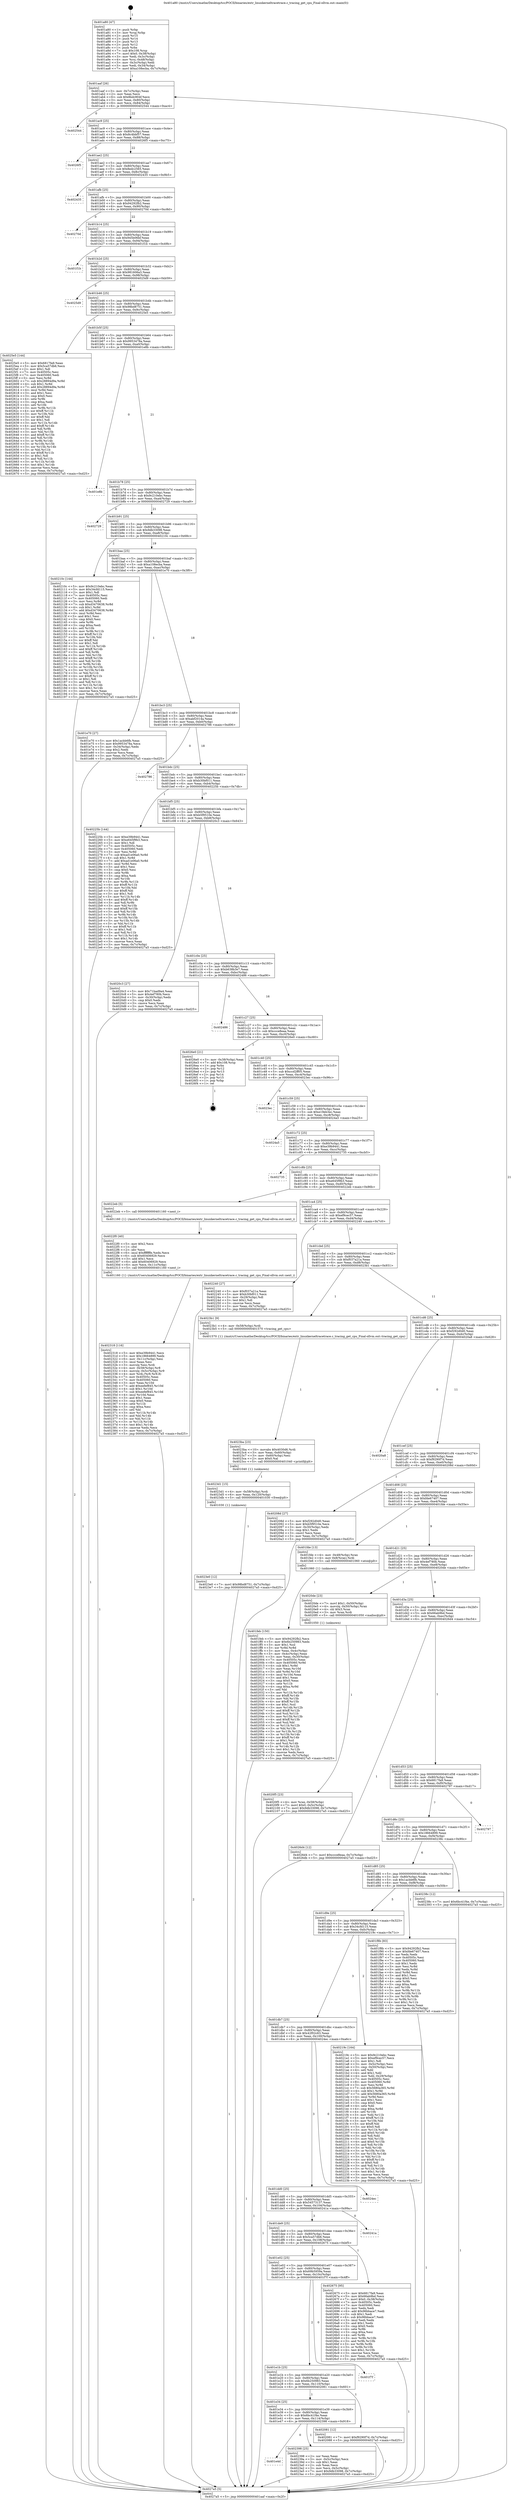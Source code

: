 digraph "0x401a80" {
  label = "0x401a80 (/mnt/c/Users/mathe/Desktop/tcc/POCII/binaries/extr_linuxkerneltracetrace.c_tracing_get_cpu_Final-ollvm.out::main(0))"
  labelloc = "t"
  node[shape=record]

  Entry [label="",width=0.3,height=0.3,shape=circle,fillcolor=black,style=filled]
  "0x401aaf" [label="{
     0x401aaf [26]\l
     | [instrs]\l
     &nbsp;&nbsp;0x401aaf \<+3\>: mov -0x7c(%rbp),%eax\l
     &nbsp;&nbsp;0x401ab2 \<+2\>: mov %eax,%ecx\l
     &nbsp;&nbsp;0x401ab4 \<+6\>: sub $0x8bdc904f,%ecx\l
     &nbsp;&nbsp;0x401aba \<+3\>: mov %eax,-0x80(%rbp)\l
     &nbsp;&nbsp;0x401abd \<+6\>: mov %ecx,-0x84(%rbp)\l
     &nbsp;&nbsp;0x401ac3 \<+6\>: je 0000000000402544 \<main+0xac4\>\l
  }"]
  "0x402544" [label="{
     0x402544\l
  }", style=dashed]
  "0x401ac9" [label="{
     0x401ac9 [25]\l
     | [instrs]\l
     &nbsp;&nbsp;0x401ac9 \<+5\>: jmp 0000000000401ace \<main+0x4e\>\l
     &nbsp;&nbsp;0x401ace \<+3\>: mov -0x80(%rbp),%eax\l
     &nbsp;&nbsp;0x401ad1 \<+5\>: sub $0x8c4bbf57,%eax\l
     &nbsp;&nbsp;0x401ad6 \<+6\>: mov %eax,-0x88(%rbp)\l
     &nbsp;&nbsp;0x401adc \<+6\>: je 00000000004026f5 \<main+0xc75\>\l
  }"]
  Exit [label="",width=0.3,height=0.3,shape=circle,fillcolor=black,style=filled,peripheries=2]
  "0x4026f5" [label="{
     0x4026f5\l
  }", style=dashed]
  "0x401ae2" [label="{
     0x401ae2 [25]\l
     | [instrs]\l
     &nbsp;&nbsp;0x401ae2 \<+5\>: jmp 0000000000401ae7 \<main+0x67\>\l
     &nbsp;&nbsp;0x401ae7 \<+3\>: mov -0x80(%rbp),%eax\l
     &nbsp;&nbsp;0x401aea \<+5\>: sub $0x8edc2565,%eax\l
     &nbsp;&nbsp;0x401aef \<+6\>: mov %eax,-0x8c(%rbp)\l
     &nbsp;&nbsp;0x401af5 \<+6\>: je 0000000000402435 \<main+0x9b5\>\l
  }"]
  "0x4023e0" [label="{
     0x4023e0 [12]\l
     | [instrs]\l
     &nbsp;&nbsp;0x4023e0 \<+7\>: movl $0x98bd8751,-0x7c(%rbp)\l
     &nbsp;&nbsp;0x4023e7 \<+5\>: jmp 00000000004027a5 \<main+0xd25\>\l
  }"]
  "0x402435" [label="{
     0x402435\l
  }", style=dashed]
  "0x401afb" [label="{
     0x401afb [25]\l
     | [instrs]\l
     &nbsp;&nbsp;0x401afb \<+5\>: jmp 0000000000401b00 \<main+0x80\>\l
     &nbsp;&nbsp;0x401b00 \<+3\>: mov -0x80(%rbp),%eax\l
     &nbsp;&nbsp;0x401b03 \<+5\>: sub $0x94292fb2,%eax\l
     &nbsp;&nbsp;0x401b08 \<+6\>: mov %eax,-0x90(%rbp)\l
     &nbsp;&nbsp;0x401b0e \<+6\>: je 000000000040270d \<main+0xc8d\>\l
  }"]
  "0x4023d1" [label="{
     0x4023d1 [15]\l
     | [instrs]\l
     &nbsp;&nbsp;0x4023d1 \<+4\>: mov -0x58(%rbp),%rdi\l
     &nbsp;&nbsp;0x4023d5 \<+6\>: mov %eax,-0x120(%rbp)\l
     &nbsp;&nbsp;0x4023db \<+5\>: call 0000000000401030 \<free@plt\>\l
     | [calls]\l
     &nbsp;&nbsp;0x401030 \{1\} (unknown)\l
  }"]
  "0x40270d" [label="{
     0x40270d\l
  }", style=dashed]
  "0x401b14" [label="{
     0x401b14 [25]\l
     | [instrs]\l
     &nbsp;&nbsp;0x401b14 \<+5\>: jmp 0000000000401b19 \<main+0x99\>\l
     &nbsp;&nbsp;0x401b19 \<+3\>: mov -0x80(%rbp),%eax\l
     &nbsp;&nbsp;0x401b1c \<+5\>: sub $0x945b06bf,%eax\l
     &nbsp;&nbsp;0x401b21 \<+6\>: mov %eax,-0x94(%rbp)\l
     &nbsp;&nbsp;0x401b27 \<+6\>: je 0000000000401f1b \<main+0x49b\>\l
  }"]
  "0x4023ba" [label="{
     0x4023ba [23]\l
     | [instrs]\l
     &nbsp;&nbsp;0x4023ba \<+10\>: movabs $0x4030d6,%rdi\l
     &nbsp;&nbsp;0x4023c4 \<+3\>: mov %eax,-0x60(%rbp)\l
     &nbsp;&nbsp;0x4023c7 \<+3\>: mov -0x60(%rbp),%esi\l
     &nbsp;&nbsp;0x4023ca \<+2\>: mov $0x0,%al\l
     &nbsp;&nbsp;0x4023cc \<+5\>: call 0000000000401040 \<printf@plt\>\l
     | [calls]\l
     &nbsp;&nbsp;0x401040 \{1\} (unknown)\l
  }"]
  "0x401f1b" [label="{
     0x401f1b\l
  }", style=dashed]
  "0x401b2d" [label="{
     0x401b2d [25]\l
     | [instrs]\l
     &nbsp;&nbsp;0x401b2d \<+5\>: jmp 0000000000401b32 \<main+0xb2\>\l
     &nbsp;&nbsp;0x401b32 \<+3\>: mov -0x80(%rbp),%eax\l
     &nbsp;&nbsp;0x401b35 \<+5\>: sub $0x981606a3,%eax\l
     &nbsp;&nbsp;0x401b3a \<+6\>: mov %eax,-0x98(%rbp)\l
     &nbsp;&nbsp;0x401b40 \<+6\>: je 00000000004025d9 \<main+0xb59\>\l
  }"]
  "0x401e4d" [label="{
     0x401e4d\l
  }", style=dashed]
  "0x4025d9" [label="{
     0x4025d9\l
  }", style=dashed]
  "0x401b46" [label="{
     0x401b46 [25]\l
     | [instrs]\l
     &nbsp;&nbsp;0x401b46 \<+5\>: jmp 0000000000401b4b \<main+0xcb\>\l
     &nbsp;&nbsp;0x401b4b \<+3\>: mov -0x80(%rbp),%eax\l
     &nbsp;&nbsp;0x401b4e \<+5\>: sub $0x98bd8751,%eax\l
     &nbsp;&nbsp;0x401b53 \<+6\>: mov %eax,-0x9c(%rbp)\l
     &nbsp;&nbsp;0x401b59 \<+6\>: je 00000000004025e5 \<main+0xb65\>\l
  }"]
  "0x402398" [label="{
     0x402398 [25]\l
     | [instrs]\l
     &nbsp;&nbsp;0x402398 \<+2\>: xor %eax,%eax\l
     &nbsp;&nbsp;0x40239a \<+3\>: mov -0x5c(%rbp),%ecx\l
     &nbsp;&nbsp;0x40239d \<+3\>: sub $0x1,%eax\l
     &nbsp;&nbsp;0x4023a0 \<+2\>: sub %eax,%ecx\l
     &nbsp;&nbsp;0x4023a2 \<+3\>: mov %ecx,-0x5c(%rbp)\l
     &nbsp;&nbsp;0x4023a5 \<+7\>: movl $0x9db33098,-0x7c(%rbp)\l
     &nbsp;&nbsp;0x4023ac \<+5\>: jmp 00000000004027a5 \<main+0xd25\>\l
  }"]
  "0x4025e5" [label="{
     0x4025e5 [144]\l
     | [instrs]\l
     &nbsp;&nbsp;0x4025e5 \<+5\>: mov $0x6817fa9,%eax\l
     &nbsp;&nbsp;0x4025ea \<+5\>: mov $0x5ca57db6,%ecx\l
     &nbsp;&nbsp;0x4025ef \<+2\>: mov $0x1,%dl\l
     &nbsp;&nbsp;0x4025f1 \<+7\>: mov 0x40505c,%esi\l
     &nbsp;&nbsp;0x4025f8 \<+7\>: mov 0x405060,%edi\l
     &nbsp;&nbsp;0x4025ff \<+3\>: mov %esi,%r8d\l
     &nbsp;&nbsp;0x402602 \<+7\>: sub $0x28894d9a,%r8d\l
     &nbsp;&nbsp;0x402609 \<+4\>: sub $0x1,%r8d\l
     &nbsp;&nbsp;0x40260d \<+7\>: add $0x28894d9a,%r8d\l
     &nbsp;&nbsp;0x402614 \<+4\>: imul %r8d,%esi\l
     &nbsp;&nbsp;0x402618 \<+3\>: and $0x1,%esi\l
     &nbsp;&nbsp;0x40261b \<+3\>: cmp $0x0,%esi\l
     &nbsp;&nbsp;0x40261e \<+4\>: sete %r9b\l
     &nbsp;&nbsp;0x402622 \<+3\>: cmp $0xa,%edi\l
     &nbsp;&nbsp;0x402625 \<+4\>: setl %r10b\l
     &nbsp;&nbsp;0x402629 \<+3\>: mov %r9b,%r11b\l
     &nbsp;&nbsp;0x40262c \<+4\>: xor $0xff,%r11b\l
     &nbsp;&nbsp;0x402630 \<+3\>: mov %r10b,%bl\l
     &nbsp;&nbsp;0x402633 \<+3\>: xor $0xff,%bl\l
     &nbsp;&nbsp;0x402636 \<+3\>: xor $0x1,%dl\l
     &nbsp;&nbsp;0x402639 \<+3\>: mov %r11b,%r14b\l
     &nbsp;&nbsp;0x40263c \<+4\>: and $0xff,%r14b\l
     &nbsp;&nbsp;0x402640 \<+3\>: and %dl,%r9b\l
     &nbsp;&nbsp;0x402643 \<+3\>: mov %bl,%r15b\l
     &nbsp;&nbsp;0x402646 \<+4\>: and $0xff,%r15b\l
     &nbsp;&nbsp;0x40264a \<+3\>: and %dl,%r10b\l
     &nbsp;&nbsp;0x40264d \<+3\>: or %r9b,%r14b\l
     &nbsp;&nbsp;0x402650 \<+3\>: or %r10b,%r15b\l
     &nbsp;&nbsp;0x402653 \<+3\>: xor %r15b,%r14b\l
     &nbsp;&nbsp;0x402656 \<+3\>: or %bl,%r11b\l
     &nbsp;&nbsp;0x402659 \<+4\>: xor $0xff,%r11b\l
     &nbsp;&nbsp;0x40265d \<+3\>: or $0x1,%dl\l
     &nbsp;&nbsp;0x402660 \<+3\>: and %dl,%r11b\l
     &nbsp;&nbsp;0x402663 \<+3\>: or %r11b,%r14b\l
     &nbsp;&nbsp;0x402666 \<+4\>: test $0x1,%r14b\l
     &nbsp;&nbsp;0x40266a \<+3\>: cmovne %ecx,%eax\l
     &nbsp;&nbsp;0x40266d \<+3\>: mov %eax,-0x7c(%rbp)\l
     &nbsp;&nbsp;0x402670 \<+5\>: jmp 00000000004027a5 \<main+0xd25\>\l
  }"]
  "0x401b5f" [label="{
     0x401b5f [25]\l
     | [instrs]\l
     &nbsp;&nbsp;0x401b5f \<+5\>: jmp 0000000000401b64 \<main+0xe4\>\l
     &nbsp;&nbsp;0x401b64 \<+3\>: mov -0x80(%rbp),%eax\l
     &nbsp;&nbsp;0x401b67 \<+5\>: sub $0x9953478a,%eax\l
     &nbsp;&nbsp;0x401b6c \<+6\>: mov %eax,-0xa0(%rbp)\l
     &nbsp;&nbsp;0x401b72 \<+6\>: je 0000000000401e8b \<main+0x40b\>\l
  }"]
  "0x402318" [label="{
     0x402318 [116]\l
     | [instrs]\l
     &nbsp;&nbsp;0x402318 \<+5\>: mov $0xe39b9441,%ecx\l
     &nbsp;&nbsp;0x40231d \<+5\>: mov $0x18664899,%edx\l
     &nbsp;&nbsp;0x402322 \<+6\>: mov -0x11c(%rbp),%esi\l
     &nbsp;&nbsp;0x402328 \<+3\>: imul %eax,%esi\l
     &nbsp;&nbsp;0x40232b \<+3\>: movslq %esi,%rdi\l
     &nbsp;&nbsp;0x40232e \<+4\>: mov -0x58(%rbp),%r8\l
     &nbsp;&nbsp;0x402332 \<+4\>: movslq -0x5c(%rbp),%r9\l
     &nbsp;&nbsp;0x402336 \<+4\>: mov %rdi,(%r8,%r9,8)\l
     &nbsp;&nbsp;0x40233a \<+7\>: mov 0x40505c,%eax\l
     &nbsp;&nbsp;0x402341 \<+7\>: mov 0x405060,%esi\l
     &nbsp;&nbsp;0x402348 \<+3\>: mov %eax,%r10d\l
     &nbsp;&nbsp;0x40234b \<+7\>: add $0xeefef845,%r10d\l
     &nbsp;&nbsp;0x402352 \<+4\>: sub $0x1,%r10d\l
     &nbsp;&nbsp;0x402356 \<+7\>: sub $0xeefef845,%r10d\l
     &nbsp;&nbsp;0x40235d \<+4\>: imul %r10d,%eax\l
     &nbsp;&nbsp;0x402361 \<+3\>: and $0x1,%eax\l
     &nbsp;&nbsp;0x402364 \<+3\>: cmp $0x0,%eax\l
     &nbsp;&nbsp;0x402367 \<+4\>: sete %r11b\l
     &nbsp;&nbsp;0x40236b \<+3\>: cmp $0xa,%esi\l
     &nbsp;&nbsp;0x40236e \<+3\>: setl %bl\l
     &nbsp;&nbsp;0x402371 \<+3\>: mov %r11b,%r14b\l
     &nbsp;&nbsp;0x402374 \<+3\>: and %bl,%r14b\l
     &nbsp;&nbsp;0x402377 \<+3\>: xor %bl,%r11b\l
     &nbsp;&nbsp;0x40237a \<+3\>: or %r11b,%r14b\l
     &nbsp;&nbsp;0x40237d \<+4\>: test $0x1,%r14b\l
     &nbsp;&nbsp;0x402381 \<+3\>: cmovne %edx,%ecx\l
     &nbsp;&nbsp;0x402384 \<+3\>: mov %ecx,-0x7c(%rbp)\l
     &nbsp;&nbsp;0x402387 \<+5\>: jmp 00000000004027a5 \<main+0xd25\>\l
  }"]
  "0x401e8b" [label="{
     0x401e8b\l
  }", style=dashed]
  "0x401b78" [label="{
     0x401b78 [25]\l
     | [instrs]\l
     &nbsp;&nbsp;0x401b78 \<+5\>: jmp 0000000000401b7d \<main+0xfd\>\l
     &nbsp;&nbsp;0x401b7d \<+3\>: mov -0x80(%rbp),%eax\l
     &nbsp;&nbsp;0x401b80 \<+5\>: sub $0x9c210ebc,%eax\l
     &nbsp;&nbsp;0x401b85 \<+6\>: mov %eax,-0xa4(%rbp)\l
     &nbsp;&nbsp;0x401b8b \<+6\>: je 0000000000402729 \<main+0xca9\>\l
  }"]
  "0x4022f0" [label="{
     0x4022f0 [40]\l
     | [instrs]\l
     &nbsp;&nbsp;0x4022f0 \<+5\>: mov $0x2,%ecx\l
     &nbsp;&nbsp;0x4022f5 \<+1\>: cltd\l
     &nbsp;&nbsp;0x4022f6 \<+2\>: idiv %ecx\l
     &nbsp;&nbsp;0x4022f8 \<+6\>: imul $0xfffffffe,%edx,%ecx\l
     &nbsp;&nbsp;0x4022fe \<+6\>: sub $0x60406929,%ecx\l
     &nbsp;&nbsp;0x402304 \<+3\>: add $0x1,%ecx\l
     &nbsp;&nbsp;0x402307 \<+6\>: add $0x60406929,%ecx\l
     &nbsp;&nbsp;0x40230d \<+6\>: mov %ecx,-0x11c(%rbp)\l
     &nbsp;&nbsp;0x402313 \<+5\>: call 0000000000401160 \<next_i\>\l
     | [calls]\l
     &nbsp;&nbsp;0x401160 \{1\} (/mnt/c/Users/mathe/Desktop/tcc/POCII/binaries/extr_linuxkerneltracetrace.c_tracing_get_cpu_Final-ollvm.out::next_i)\l
  }"]
  "0x402729" [label="{
     0x402729\l
  }", style=dashed]
  "0x401b91" [label="{
     0x401b91 [25]\l
     | [instrs]\l
     &nbsp;&nbsp;0x401b91 \<+5\>: jmp 0000000000401b96 \<main+0x116\>\l
     &nbsp;&nbsp;0x401b96 \<+3\>: mov -0x80(%rbp),%eax\l
     &nbsp;&nbsp;0x401b99 \<+5\>: sub $0x9db33098,%eax\l
     &nbsp;&nbsp;0x401b9e \<+6\>: mov %eax,-0xa8(%rbp)\l
     &nbsp;&nbsp;0x401ba4 \<+6\>: je 000000000040210c \<main+0x68c\>\l
  }"]
  "0x4020f5" [label="{
     0x4020f5 [23]\l
     | [instrs]\l
     &nbsp;&nbsp;0x4020f5 \<+4\>: mov %rax,-0x58(%rbp)\l
     &nbsp;&nbsp;0x4020f9 \<+7\>: movl $0x0,-0x5c(%rbp)\l
     &nbsp;&nbsp;0x402100 \<+7\>: movl $0x9db33098,-0x7c(%rbp)\l
     &nbsp;&nbsp;0x402107 \<+5\>: jmp 00000000004027a5 \<main+0xd25\>\l
  }"]
  "0x40210c" [label="{
     0x40210c [144]\l
     | [instrs]\l
     &nbsp;&nbsp;0x40210c \<+5\>: mov $0x9c210ebc,%eax\l
     &nbsp;&nbsp;0x402111 \<+5\>: mov $0x34cfd115,%ecx\l
     &nbsp;&nbsp;0x402116 \<+2\>: mov $0x1,%dl\l
     &nbsp;&nbsp;0x402118 \<+7\>: mov 0x40505c,%esi\l
     &nbsp;&nbsp;0x40211f \<+7\>: mov 0x405060,%edi\l
     &nbsp;&nbsp;0x402126 \<+3\>: mov %esi,%r8d\l
     &nbsp;&nbsp;0x402129 \<+7\>: sub $0xd3470638,%r8d\l
     &nbsp;&nbsp;0x402130 \<+4\>: sub $0x1,%r8d\l
     &nbsp;&nbsp;0x402134 \<+7\>: add $0xd3470638,%r8d\l
     &nbsp;&nbsp;0x40213b \<+4\>: imul %r8d,%esi\l
     &nbsp;&nbsp;0x40213f \<+3\>: and $0x1,%esi\l
     &nbsp;&nbsp;0x402142 \<+3\>: cmp $0x0,%esi\l
     &nbsp;&nbsp;0x402145 \<+4\>: sete %r9b\l
     &nbsp;&nbsp;0x402149 \<+3\>: cmp $0xa,%edi\l
     &nbsp;&nbsp;0x40214c \<+4\>: setl %r10b\l
     &nbsp;&nbsp;0x402150 \<+3\>: mov %r9b,%r11b\l
     &nbsp;&nbsp;0x402153 \<+4\>: xor $0xff,%r11b\l
     &nbsp;&nbsp;0x402157 \<+3\>: mov %r10b,%bl\l
     &nbsp;&nbsp;0x40215a \<+3\>: xor $0xff,%bl\l
     &nbsp;&nbsp;0x40215d \<+3\>: xor $0x1,%dl\l
     &nbsp;&nbsp;0x402160 \<+3\>: mov %r11b,%r14b\l
     &nbsp;&nbsp;0x402163 \<+4\>: and $0xff,%r14b\l
     &nbsp;&nbsp;0x402167 \<+3\>: and %dl,%r9b\l
     &nbsp;&nbsp;0x40216a \<+3\>: mov %bl,%r15b\l
     &nbsp;&nbsp;0x40216d \<+4\>: and $0xff,%r15b\l
     &nbsp;&nbsp;0x402171 \<+3\>: and %dl,%r10b\l
     &nbsp;&nbsp;0x402174 \<+3\>: or %r9b,%r14b\l
     &nbsp;&nbsp;0x402177 \<+3\>: or %r10b,%r15b\l
     &nbsp;&nbsp;0x40217a \<+3\>: xor %r15b,%r14b\l
     &nbsp;&nbsp;0x40217d \<+3\>: or %bl,%r11b\l
     &nbsp;&nbsp;0x402180 \<+4\>: xor $0xff,%r11b\l
     &nbsp;&nbsp;0x402184 \<+3\>: or $0x1,%dl\l
     &nbsp;&nbsp;0x402187 \<+3\>: and %dl,%r11b\l
     &nbsp;&nbsp;0x40218a \<+3\>: or %r11b,%r14b\l
     &nbsp;&nbsp;0x40218d \<+4\>: test $0x1,%r14b\l
     &nbsp;&nbsp;0x402191 \<+3\>: cmovne %ecx,%eax\l
     &nbsp;&nbsp;0x402194 \<+3\>: mov %eax,-0x7c(%rbp)\l
     &nbsp;&nbsp;0x402197 \<+5\>: jmp 00000000004027a5 \<main+0xd25\>\l
  }"]
  "0x401baa" [label="{
     0x401baa [25]\l
     | [instrs]\l
     &nbsp;&nbsp;0x401baa \<+5\>: jmp 0000000000401baf \<main+0x12f\>\l
     &nbsp;&nbsp;0x401baf \<+3\>: mov -0x80(%rbp),%eax\l
     &nbsp;&nbsp;0x401bb2 \<+5\>: sub $0xa108ecba,%eax\l
     &nbsp;&nbsp;0x401bb7 \<+6\>: mov %eax,-0xac(%rbp)\l
     &nbsp;&nbsp;0x401bbd \<+6\>: je 0000000000401e70 \<main+0x3f0\>\l
  }"]
  "0x401e34" [label="{
     0x401e34 [25]\l
     | [instrs]\l
     &nbsp;&nbsp;0x401e34 \<+5\>: jmp 0000000000401e39 \<main+0x3b9\>\l
     &nbsp;&nbsp;0x401e39 \<+3\>: mov -0x80(%rbp),%eax\l
     &nbsp;&nbsp;0x401e3c \<+5\>: sub $0x6bc41f4e,%eax\l
     &nbsp;&nbsp;0x401e41 \<+6\>: mov %eax,-0x114(%rbp)\l
     &nbsp;&nbsp;0x401e47 \<+6\>: je 0000000000402398 \<main+0x918\>\l
  }"]
  "0x401e70" [label="{
     0x401e70 [27]\l
     | [instrs]\l
     &nbsp;&nbsp;0x401e70 \<+5\>: mov $0x1acbb6fb,%eax\l
     &nbsp;&nbsp;0x401e75 \<+5\>: mov $0x9953478a,%ecx\l
     &nbsp;&nbsp;0x401e7a \<+3\>: mov -0x34(%rbp),%edx\l
     &nbsp;&nbsp;0x401e7d \<+3\>: cmp $0x2,%edx\l
     &nbsp;&nbsp;0x401e80 \<+3\>: cmovne %ecx,%eax\l
     &nbsp;&nbsp;0x401e83 \<+3\>: mov %eax,-0x7c(%rbp)\l
     &nbsp;&nbsp;0x401e86 \<+5\>: jmp 00000000004027a5 \<main+0xd25\>\l
  }"]
  "0x401bc3" [label="{
     0x401bc3 [25]\l
     | [instrs]\l
     &nbsp;&nbsp;0x401bc3 \<+5\>: jmp 0000000000401bc8 \<main+0x148\>\l
     &nbsp;&nbsp;0x401bc8 \<+3\>: mov -0x80(%rbp),%eax\l
     &nbsp;&nbsp;0x401bcb \<+5\>: sub $0xabf2014a,%eax\l
     &nbsp;&nbsp;0x401bd0 \<+6\>: mov %eax,-0xb0(%rbp)\l
     &nbsp;&nbsp;0x401bd6 \<+6\>: je 0000000000402786 \<main+0xd06\>\l
  }"]
  "0x4027a5" [label="{
     0x4027a5 [5]\l
     | [instrs]\l
     &nbsp;&nbsp;0x4027a5 \<+5\>: jmp 0000000000401aaf \<main+0x2f\>\l
  }"]
  "0x401a80" [label="{
     0x401a80 [47]\l
     | [instrs]\l
     &nbsp;&nbsp;0x401a80 \<+1\>: push %rbp\l
     &nbsp;&nbsp;0x401a81 \<+3\>: mov %rsp,%rbp\l
     &nbsp;&nbsp;0x401a84 \<+2\>: push %r15\l
     &nbsp;&nbsp;0x401a86 \<+2\>: push %r14\l
     &nbsp;&nbsp;0x401a88 \<+2\>: push %r13\l
     &nbsp;&nbsp;0x401a8a \<+2\>: push %r12\l
     &nbsp;&nbsp;0x401a8c \<+1\>: push %rbx\l
     &nbsp;&nbsp;0x401a8d \<+7\>: sub $0x108,%rsp\l
     &nbsp;&nbsp;0x401a94 \<+7\>: movl $0x0,-0x38(%rbp)\l
     &nbsp;&nbsp;0x401a9b \<+3\>: mov %edi,-0x3c(%rbp)\l
     &nbsp;&nbsp;0x401a9e \<+4\>: mov %rsi,-0x48(%rbp)\l
     &nbsp;&nbsp;0x401aa2 \<+3\>: mov -0x3c(%rbp),%edi\l
     &nbsp;&nbsp;0x401aa5 \<+3\>: mov %edi,-0x34(%rbp)\l
     &nbsp;&nbsp;0x401aa8 \<+7\>: movl $0xa108ecba,-0x7c(%rbp)\l
  }"]
  "0x402081" [label="{
     0x402081 [12]\l
     | [instrs]\l
     &nbsp;&nbsp;0x402081 \<+7\>: movl $0xf9290f7d,-0x7c(%rbp)\l
     &nbsp;&nbsp;0x402088 \<+5\>: jmp 00000000004027a5 \<main+0xd25\>\l
  }"]
  "0x402786" [label="{
     0x402786\l
  }", style=dashed]
  "0x401bdc" [label="{
     0x401bdc [25]\l
     | [instrs]\l
     &nbsp;&nbsp;0x401bdc \<+5\>: jmp 0000000000401be1 \<main+0x161\>\l
     &nbsp;&nbsp;0x401be1 \<+3\>: mov -0x80(%rbp),%eax\l
     &nbsp;&nbsp;0x401be4 \<+5\>: sub $0xb30bf011,%eax\l
     &nbsp;&nbsp;0x401be9 \<+6\>: mov %eax,-0xb4(%rbp)\l
     &nbsp;&nbsp;0x401bef \<+6\>: je 000000000040225b \<main+0x7db\>\l
  }"]
  "0x401e1b" [label="{
     0x401e1b [25]\l
     | [instrs]\l
     &nbsp;&nbsp;0x401e1b \<+5\>: jmp 0000000000401e20 \<main+0x3a0\>\l
     &nbsp;&nbsp;0x401e20 \<+3\>: mov -0x80(%rbp),%eax\l
     &nbsp;&nbsp;0x401e23 \<+5\>: sub $0x6b250983,%eax\l
     &nbsp;&nbsp;0x401e28 \<+6\>: mov %eax,-0x110(%rbp)\l
     &nbsp;&nbsp;0x401e2e \<+6\>: je 0000000000402081 \<main+0x601\>\l
  }"]
  "0x40225b" [label="{
     0x40225b [144]\l
     | [instrs]\l
     &nbsp;&nbsp;0x40225b \<+5\>: mov $0xe39b9441,%eax\l
     &nbsp;&nbsp;0x402260 \<+5\>: mov $0xe645f9b3,%ecx\l
     &nbsp;&nbsp;0x402265 \<+2\>: mov $0x1,%dl\l
     &nbsp;&nbsp;0x402267 \<+7\>: mov 0x40505c,%esi\l
     &nbsp;&nbsp;0x40226e \<+7\>: mov 0x405060,%edi\l
     &nbsp;&nbsp;0x402275 \<+3\>: mov %esi,%r8d\l
     &nbsp;&nbsp;0x402278 \<+7\>: sub $0xad1e06a0,%r8d\l
     &nbsp;&nbsp;0x40227f \<+4\>: sub $0x1,%r8d\l
     &nbsp;&nbsp;0x402283 \<+7\>: add $0xad1e06a0,%r8d\l
     &nbsp;&nbsp;0x40228a \<+4\>: imul %r8d,%esi\l
     &nbsp;&nbsp;0x40228e \<+3\>: and $0x1,%esi\l
     &nbsp;&nbsp;0x402291 \<+3\>: cmp $0x0,%esi\l
     &nbsp;&nbsp;0x402294 \<+4\>: sete %r9b\l
     &nbsp;&nbsp;0x402298 \<+3\>: cmp $0xa,%edi\l
     &nbsp;&nbsp;0x40229b \<+4\>: setl %r10b\l
     &nbsp;&nbsp;0x40229f \<+3\>: mov %r9b,%r11b\l
     &nbsp;&nbsp;0x4022a2 \<+4\>: xor $0xff,%r11b\l
     &nbsp;&nbsp;0x4022a6 \<+3\>: mov %r10b,%bl\l
     &nbsp;&nbsp;0x4022a9 \<+3\>: xor $0xff,%bl\l
     &nbsp;&nbsp;0x4022ac \<+3\>: xor $0x1,%dl\l
     &nbsp;&nbsp;0x4022af \<+3\>: mov %r11b,%r14b\l
     &nbsp;&nbsp;0x4022b2 \<+4\>: and $0xff,%r14b\l
     &nbsp;&nbsp;0x4022b6 \<+3\>: and %dl,%r9b\l
     &nbsp;&nbsp;0x4022b9 \<+3\>: mov %bl,%r15b\l
     &nbsp;&nbsp;0x4022bc \<+4\>: and $0xff,%r15b\l
     &nbsp;&nbsp;0x4022c0 \<+3\>: and %dl,%r10b\l
     &nbsp;&nbsp;0x4022c3 \<+3\>: or %r9b,%r14b\l
     &nbsp;&nbsp;0x4022c6 \<+3\>: or %r10b,%r15b\l
     &nbsp;&nbsp;0x4022c9 \<+3\>: xor %r15b,%r14b\l
     &nbsp;&nbsp;0x4022cc \<+3\>: or %bl,%r11b\l
     &nbsp;&nbsp;0x4022cf \<+4\>: xor $0xff,%r11b\l
     &nbsp;&nbsp;0x4022d3 \<+3\>: or $0x1,%dl\l
     &nbsp;&nbsp;0x4022d6 \<+3\>: and %dl,%r11b\l
     &nbsp;&nbsp;0x4022d9 \<+3\>: or %r11b,%r14b\l
     &nbsp;&nbsp;0x4022dc \<+4\>: test $0x1,%r14b\l
     &nbsp;&nbsp;0x4022e0 \<+3\>: cmovne %ecx,%eax\l
     &nbsp;&nbsp;0x4022e3 \<+3\>: mov %eax,-0x7c(%rbp)\l
     &nbsp;&nbsp;0x4022e6 \<+5\>: jmp 00000000004027a5 \<main+0xd25\>\l
  }"]
  "0x401bf5" [label="{
     0x401bf5 [25]\l
     | [instrs]\l
     &nbsp;&nbsp;0x401bf5 \<+5\>: jmp 0000000000401bfa \<main+0x17a\>\l
     &nbsp;&nbsp;0x401bfa \<+3\>: mov -0x80(%rbp),%eax\l
     &nbsp;&nbsp;0x401bfd \<+5\>: sub $0xb5f9510e,%eax\l
     &nbsp;&nbsp;0x401c02 \<+6\>: mov %eax,-0xb8(%rbp)\l
     &nbsp;&nbsp;0x401c08 \<+6\>: je 00000000004020c3 \<main+0x643\>\l
  }"]
  "0x401f7f" [label="{
     0x401f7f\l
  }", style=dashed]
  "0x4020c3" [label="{
     0x4020c3 [27]\l
     | [instrs]\l
     &nbsp;&nbsp;0x4020c3 \<+5\>: mov $0x71bad9a4,%eax\l
     &nbsp;&nbsp;0x4020c8 \<+5\>: mov $0x4ef780b,%ecx\l
     &nbsp;&nbsp;0x4020cd \<+3\>: mov -0x30(%rbp),%edx\l
     &nbsp;&nbsp;0x4020d0 \<+3\>: cmp $0x0,%edx\l
     &nbsp;&nbsp;0x4020d3 \<+3\>: cmove %ecx,%eax\l
     &nbsp;&nbsp;0x4020d6 \<+3\>: mov %eax,-0x7c(%rbp)\l
     &nbsp;&nbsp;0x4020d9 \<+5\>: jmp 00000000004027a5 \<main+0xd25\>\l
  }"]
  "0x401c0e" [label="{
     0x401c0e [25]\l
     | [instrs]\l
     &nbsp;&nbsp;0x401c0e \<+5\>: jmp 0000000000401c13 \<main+0x193\>\l
     &nbsp;&nbsp;0x401c13 \<+3\>: mov -0x80(%rbp),%eax\l
     &nbsp;&nbsp;0x401c16 \<+5\>: sub $0xb638b3e7,%eax\l
     &nbsp;&nbsp;0x401c1b \<+6\>: mov %eax,-0xbc(%rbp)\l
     &nbsp;&nbsp;0x401c21 \<+6\>: je 0000000000402486 \<main+0xa06\>\l
  }"]
  "0x401e02" [label="{
     0x401e02 [25]\l
     | [instrs]\l
     &nbsp;&nbsp;0x401e02 \<+5\>: jmp 0000000000401e07 \<main+0x387\>\l
     &nbsp;&nbsp;0x401e07 \<+3\>: mov -0x80(%rbp),%eax\l
     &nbsp;&nbsp;0x401e0a \<+5\>: sub $0x69b5959a,%eax\l
     &nbsp;&nbsp;0x401e0f \<+6\>: mov %eax,-0x10c(%rbp)\l
     &nbsp;&nbsp;0x401e15 \<+6\>: je 0000000000401f7f \<main+0x4ff\>\l
  }"]
  "0x402486" [label="{
     0x402486\l
  }", style=dashed]
  "0x401c27" [label="{
     0x401c27 [25]\l
     | [instrs]\l
     &nbsp;&nbsp;0x401c27 \<+5\>: jmp 0000000000401c2c \<main+0x1ac\>\l
     &nbsp;&nbsp;0x401c2c \<+3\>: mov -0x80(%rbp),%eax\l
     &nbsp;&nbsp;0x401c2f \<+5\>: sub $0xccce8eaa,%eax\l
     &nbsp;&nbsp;0x401c34 \<+6\>: mov %eax,-0xc0(%rbp)\l
     &nbsp;&nbsp;0x401c3a \<+6\>: je 00000000004026e0 \<main+0xc60\>\l
  }"]
  "0x402675" [label="{
     0x402675 [95]\l
     | [instrs]\l
     &nbsp;&nbsp;0x402675 \<+5\>: mov $0x6817fa9,%eax\l
     &nbsp;&nbsp;0x40267a \<+5\>: mov $0x66ab9bd,%ecx\l
     &nbsp;&nbsp;0x40267f \<+7\>: movl $0x0,-0x38(%rbp)\l
     &nbsp;&nbsp;0x402686 \<+7\>: mov 0x40505c,%edx\l
     &nbsp;&nbsp;0x40268d \<+7\>: mov 0x405060,%esi\l
     &nbsp;&nbsp;0x402694 \<+2\>: mov %edx,%edi\l
     &nbsp;&nbsp;0x402696 \<+6\>: add $0x96bbace7,%edi\l
     &nbsp;&nbsp;0x40269c \<+3\>: sub $0x1,%edi\l
     &nbsp;&nbsp;0x40269f \<+6\>: sub $0x96bbace7,%edi\l
     &nbsp;&nbsp;0x4026a5 \<+3\>: imul %edi,%edx\l
     &nbsp;&nbsp;0x4026a8 \<+3\>: and $0x1,%edx\l
     &nbsp;&nbsp;0x4026ab \<+3\>: cmp $0x0,%edx\l
     &nbsp;&nbsp;0x4026ae \<+4\>: sete %r8b\l
     &nbsp;&nbsp;0x4026b2 \<+3\>: cmp $0xa,%esi\l
     &nbsp;&nbsp;0x4026b5 \<+4\>: setl %r9b\l
     &nbsp;&nbsp;0x4026b9 \<+3\>: mov %r8b,%r10b\l
     &nbsp;&nbsp;0x4026bc \<+3\>: and %r9b,%r10b\l
     &nbsp;&nbsp;0x4026bf \<+3\>: xor %r9b,%r8b\l
     &nbsp;&nbsp;0x4026c2 \<+3\>: or %r8b,%r10b\l
     &nbsp;&nbsp;0x4026c5 \<+4\>: test $0x1,%r10b\l
     &nbsp;&nbsp;0x4026c9 \<+3\>: cmovne %ecx,%eax\l
     &nbsp;&nbsp;0x4026cc \<+3\>: mov %eax,-0x7c(%rbp)\l
     &nbsp;&nbsp;0x4026cf \<+5\>: jmp 00000000004027a5 \<main+0xd25\>\l
  }"]
  "0x4026e0" [label="{
     0x4026e0 [21]\l
     | [instrs]\l
     &nbsp;&nbsp;0x4026e0 \<+3\>: mov -0x38(%rbp),%eax\l
     &nbsp;&nbsp;0x4026e3 \<+7\>: add $0x108,%rsp\l
     &nbsp;&nbsp;0x4026ea \<+1\>: pop %rbx\l
     &nbsp;&nbsp;0x4026eb \<+2\>: pop %r12\l
     &nbsp;&nbsp;0x4026ed \<+2\>: pop %r13\l
     &nbsp;&nbsp;0x4026ef \<+2\>: pop %r14\l
     &nbsp;&nbsp;0x4026f1 \<+2\>: pop %r15\l
     &nbsp;&nbsp;0x4026f3 \<+1\>: pop %rbp\l
     &nbsp;&nbsp;0x4026f4 \<+1\>: ret\l
  }"]
  "0x401c40" [label="{
     0x401c40 [25]\l
     | [instrs]\l
     &nbsp;&nbsp;0x401c40 \<+5\>: jmp 0000000000401c45 \<main+0x1c5\>\l
     &nbsp;&nbsp;0x401c45 \<+3\>: mov -0x80(%rbp),%eax\l
     &nbsp;&nbsp;0x401c48 \<+5\>: sub $0xccd2ff05,%eax\l
     &nbsp;&nbsp;0x401c4d \<+6\>: mov %eax,-0xc4(%rbp)\l
     &nbsp;&nbsp;0x401c53 \<+6\>: je 00000000004023ec \<main+0x96c\>\l
  }"]
  "0x401de9" [label="{
     0x401de9 [25]\l
     | [instrs]\l
     &nbsp;&nbsp;0x401de9 \<+5\>: jmp 0000000000401dee \<main+0x36e\>\l
     &nbsp;&nbsp;0x401dee \<+3\>: mov -0x80(%rbp),%eax\l
     &nbsp;&nbsp;0x401df1 \<+5\>: sub $0x5ca57db6,%eax\l
     &nbsp;&nbsp;0x401df6 \<+6\>: mov %eax,-0x108(%rbp)\l
     &nbsp;&nbsp;0x401dfc \<+6\>: je 0000000000402675 \<main+0xbf5\>\l
  }"]
  "0x4023ec" [label="{
     0x4023ec\l
  }", style=dashed]
  "0x401c59" [label="{
     0x401c59 [25]\l
     | [instrs]\l
     &nbsp;&nbsp;0x401c59 \<+5\>: jmp 0000000000401c5e \<main+0x1de\>\l
     &nbsp;&nbsp;0x401c5e \<+3\>: mov -0x80(%rbp),%eax\l
     &nbsp;&nbsp;0x401c61 \<+5\>: sub $0xe19eb3ec,%eax\l
     &nbsp;&nbsp;0x401c66 \<+6\>: mov %eax,-0xc8(%rbp)\l
     &nbsp;&nbsp;0x401c6c \<+6\>: je 00000000004024a5 \<main+0xa25\>\l
  }"]
  "0x40241a" [label="{
     0x40241a\l
  }", style=dashed]
  "0x4024a5" [label="{
     0x4024a5\l
  }", style=dashed]
  "0x401c72" [label="{
     0x401c72 [25]\l
     | [instrs]\l
     &nbsp;&nbsp;0x401c72 \<+5\>: jmp 0000000000401c77 \<main+0x1f7\>\l
     &nbsp;&nbsp;0x401c77 \<+3\>: mov -0x80(%rbp),%eax\l
     &nbsp;&nbsp;0x401c7a \<+5\>: sub $0xe39b9441,%eax\l
     &nbsp;&nbsp;0x401c7f \<+6\>: mov %eax,-0xcc(%rbp)\l
     &nbsp;&nbsp;0x401c85 \<+6\>: je 0000000000402735 \<main+0xcb5\>\l
  }"]
  "0x401dd0" [label="{
     0x401dd0 [25]\l
     | [instrs]\l
     &nbsp;&nbsp;0x401dd0 \<+5\>: jmp 0000000000401dd5 \<main+0x355\>\l
     &nbsp;&nbsp;0x401dd5 \<+3\>: mov -0x80(%rbp),%eax\l
     &nbsp;&nbsp;0x401dd8 \<+5\>: sub $0x54573137,%eax\l
     &nbsp;&nbsp;0x401ddd \<+6\>: mov %eax,-0x104(%rbp)\l
     &nbsp;&nbsp;0x401de3 \<+6\>: je 000000000040241a \<main+0x99a\>\l
  }"]
  "0x402735" [label="{
     0x402735\l
  }", style=dashed]
  "0x401c8b" [label="{
     0x401c8b [25]\l
     | [instrs]\l
     &nbsp;&nbsp;0x401c8b \<+5\>: jmp 0000000000401c90 \<main+0x210\>\l
     &nbsp;&nbsp;0x401c90 \<+3\>: mov -0x80(%rbp),%eax\l
     &nbsp;&nbsp;0x401c93 \<+5\>: sub $0xe645f9b3,%eax\l
     &nbsp;&nbsp;0x401c98 \<+6\>: mov %eax,-0xd0(%rbp)\l
     &nbsp;&nbsp;0x401c9e \<+6\>: je 00000000004022eb \<main+0x86b\>\l
  }"]
  "0x4024ec" [label="{
     0x4024ec\l
  }", style=dashed]
  "0x4022eb" [label="{
     0x4022eb [5]\l
     | [instrs]\l
     &nbsp;&nbsp;0x4022eb \<+5\>: call 0000000000401160 \<next_i\>\l
     | [calls]\l
     &nbsp;&nbsp;0x401160 \{1\} (/mnt/c/Users/mathe/Desktop/tcc/POCII/binaries/extr_linuxkerneltracetrace.c_tracing_get_cpu_Final-ollvm.out::next_i)\l
  }"]
  "0x401ca4" [label="{
     0x401ca4 [25]\l
     | [instrs]\l
     &nbsp;&nbsp;0x401ca4 \<+5\>: jmp 0000000000401ca9 \<main+0x229\>\l
     &nbsp;&nbsp;0x401ca9 \<+3\>: mov -0x80(%rbp),%eax\l
     &nbsp;&nbsp;0x401cac \<+5\>: sub $0xef9cec57,%eax\l
     &nbsp;&nbsp;0x401cb1 \<+6\>: mov %eax,-0xd4(%rbp)\l
     &nbsp;&nbsp;0x401cb7 \<+6\>: je 0000000000402240 \<main+0x7c0\>\l
  }"]
  "0x401db7" [label="{
     0x401db7 [25]\l
     | [instrs]\l
     &nbsp;&nbsp;0x401db7 \<+5\>: jmp 0000000000401dbc \<main+0x33c\>\l
     &nbsp;&nbsp;0x401dbc \<+3\>: mov -0x80(%rbp),%eax\l
     &nbsp;&nbsp;0x401dbf \<+5\>: sub $0x42f02c63,%eax\l
     &nbsp;&nbsp;0x401dc4 \<+6\>: mov %eax,-0x100(%rbp)\l
     &nbsp;&nbsp;0x401dca \<+6\>: je 00000000004024ec \<main+0xa6c\>\l
  }"]
  "0x402240" [label="{
     0x402240 [27]\l
     | [instrs]\l
     &nbsp;&nbsp;0x402240 \<+5\>: mov $0xf037a21a,%eax\l
     &nbsp;&nbsp;0x402245 \<+5\>: mov $0xb30bf011,%ecx\l
     &nbsp;&nbsp;0x40224a \<+3\>: mov -0x29(%rbp),%dl\l
     &nbsp;&nbsp;0x40224d \<+3\>: test $0x1,%dl\l
     &nbsp;&nbsp;0x402250 \<+3\>: cmovne %ecx,%eax\l
     &nbsp;&nbsp;0x402253 \<+3\>: mov %eax,-0x7c(%rbp)\l
     &nbsp;&nbsp;0x402256 \<+5\>: jmp 00000000004027a5 \<main+0xd25\>\l
  }"]
  "0x401cbd" [label="{
     0x401cbd [25]\l
     | [instrs]\l
     &nbsp;&nbsp;0x401cbd \<+5\>: jmp 0000000000401cc2 \<main+0x242\>\l
     &nbsp;&nbsp;0x401cc2 \<+3\>: mov -0x80(%rbp),%eax\l
     &nbsp;&nbsp;0x401cc5 \<+5\>: sub $0xf037a21a,%eax\l
     &nbsp;&nbsp;0x401cca \<+6\>: mov %eax,-0xd8(%rbp)\l
     &nbsp;&nbsp;0x401cd0 \<+6\>: je 00000000004023b1 \<main+0x931\>\l
  }"]
  "0x40219c" [label="{
     0x40219c [164]\l
     | [instrs]\l
     &nbsp;&nbsp;0x40219c \<+5\>: mov $0x9c210ebc,%eax\l
     &nbsp;&nbsp;0x4021a1 \<+5\>: mov $0xef9cec57,%ecx\l
     &nbsp;&nbsp;0x4021a6 \<+2\>: mov $0x1,%dl\l
     &nbsp;&nbsp;0x4021a8 \<+3\>: mov -0x5c(%rbp),%esi\l
     &nbsp;&nbsp;0x4021ab \<+3\>: cmp -0x50(%rbp),%esi\l
     &nbsp;&nbsp;0x4021ae \<+4\>: setl %dil\l
     &nbsp;&nbsp;0x4021b2 \<+4\>: and $0x1,%dil\l
     &nbsp;&nbsp;0x4021b6 \<+4\>: mov %dil,-0x29(%rbp)\l
     &nbsp;&nbsp;0x4021ba \<+7\>: mov 0x40505c,%esi\l
     &nbsp;&nbsp;0x4021c1 \<+8\>: mov 0x405060,%r8d\l
     &nbsp;&nbsp;0x4021c9 \<+3\>: mov %esi,%r9d\l
     &nbsp;&nbsp;0x4021cc \<+7\>: sub $0x5680a365,%r9d\l
     &nbsp;&nbsp;0x4021d3 \<+4\>: sub $0x1,%r9d\l
     &nbsp;&nbsp;0x4021d7 \<+7\>: add $0x5680a365,%r9d\l
     &nbsp;&nbsp;0x4021de \<+4\>: imul %r9d,%esi\l
     &nbsp;&nbsp;0x4021e2 \<+3\>: and $0x1,%esi\l
     &nbsp;&nbsp;0x4021e5 \<+3\>: cmp $0x0,%esi\l
     &nbsp;&nbsp;0x4021e8 \<+4\>: sete %dil\l
     &nbsp;&nbsp;0x4021ec \<+4\>: cmp $0xa,%r8d\l
     &nbsp;&nbsp;0x4021f0 \<+4\>: setl %r10b\l
     &nbsp;&nbsp;0x4021f4 \<+3\>: mov %dil,%r11b\l
     &nbsp;&nbsp;0x4021f7 \<+4\>: xor $0xff,%r11b\l
     &nbsp;&nbsp;0x4021fb \<+3\>: mov %r10b,%bl\l
     &nbsp;&nbsp;0x4021fe \<+3\>: xor $0xff,%bl\l
     &nbsp;&nbsp;0x402201 \<+3\>: xor $0x0,%dl\l
     &nbsp;&nbsp;0x402204 \<+3\>: mov %r11b,%r14b\l
     &nbsp;&nbsp;0x402207 \<+4\>: and $0x0,%r14b\l
     &nbsp;&nbsp;0x40220b \<+3\>: and %dl,%dil\l
     &nbsp;&nbsp;0x40220e \<+3\>: mov %bl,%r15b\l
     &nbsp;&nbsp;0x402211 \<+4\>: and $0x0,%r15b\l
     &nbsp;&nbsp;0x402215 \<+3\>: and %dl,%r10b\l
     &nbsp;&nbsp;0x402218 \<+3\>: or %dil,%r14b\l
     &nbsp;&nbsp;0x40221b \<+3\>: or %r10b,%r15b\l
     &nbsp;&nbsp;0x40221e \<+3\>: xor %r15b,%r14b\l
     &nbsp;&nbsp;0x402221 \<+3\>: or %bl,%r11b\l
     &nbsp;&nbsp;0x402224 \<+4\>: xor $0xff,%r11b\l
     &nbsp;&nbsp;0x402228 \<+3\>: or $0x0,%dl\l
     &nbsp;&nbsp;0x40222b \<+3\>: and %dl,%r11b\l
     &nbsp;&nbsp;0x40222e \<+3\>: or %r11b,%r14b\l
     &nbsp;&nbsp;0x402231 \<+4\>: test $0x1,%r14b\l
     &nbsp;&nbsp;0x402235 \<+3\>: cmovne %ecx,%eax\l
     &nbsp;&nbsp;0x402238 \<+3\>: mov %eax,-0x7c(%rbp)\l
     &nbsp;&nbsp;0x40223b \<+5\>: jmp 00000000004027a5 \<main+0xd25\>\l
  }"]
  "0x4023b1" [label="{
     0x4023b1 [9]\l
     | [instrs]\l
     &nbsp;&nbsp;0x4023b1 \<+4\>: mov -0x58(%rbp),%rdi\l
     &nbsp;&nbsp;0x4023b5 \<+5\>: call 0000000000401570 \<tracing_get_cpu\>\l
     | [calls]\l
     &nbsp;&nbsp;0x401570 \{1\} (/mnt/c/Users/mathe/Desktop/tcc/POCII/binaries/extr_linuxkerneltracetrace.c_tracing_get_cpu_Final-ollvm.out::tracing_get_cpu)\l
  }"]
  "0x401cd6" [label="{
     0x401cd6 [25]\l
     | [instrs]\l
     &nbsp;&nbsp;0x401cd6 \<+5\>: jmp 0000000000401cdb \<main+0x25b\>\l
     &nbsp;&nbsp;0x401cdb \<+3\>: mov -0x80(%rbp),%eax\l
     &nbsp;&nbsp;0x401cde \<+5\>: sub $0xf292d0d0,%eax\l
     &nbsp;&nbsp;0x401ce3 \<+6\>: mov %eax,-0xdc(%rbp)\l
     &nbsp;&nbsp;0x401ce9 \<+6\>: je 00000000004020a8 \<main+0x628\>\l
  }"]
  "0x401feb" [label="{
     0x401feb [150]\l
     | [instrs]\l
     &nbsp;&nbsp;0x401feb \<+5\>: mov $0x94292fb2,%ecx\l
     &nbsp;&nbsp;0x401ff0 \<+5\>: mov $0x6b250983,%edx\l
     &nbsp;&nbsp;0x401ff5 \<+3\>: mov $0x1,%sil\l
     &nbsp;&nbsp;0x401ff8 \<+3\>: xor %r8d,%r8d\l
     &nbsp;&nbsp;0x401ffb \<+3\>: mov %eax,-0x4c(%rbp)\l
     &nbsp;&nbsp;0x401ffe \<+3\>: mov -0x4c(%rbp),%eax\l
     &nbsp;&nbsp;0x402001 \<+3\>: mov %eax,-0x30(%rbp)\l
     &nbsp;&nbsp;0x402004 \<+7\>: mov 0x40505c,%eax\l
     &nbsp;&nbsp;0x40200b \<+8\>: mov 0x405060,%r9d\l
     &nbsp;&nbsp;0x402013 \<+4\>: sub $0x1,%r8d\l
     &nbsp;&nbsp;0x402017 \<+3\>: mov %eax,%r10d\l
     &nbsp;&nbsp;0x40201a \<+3\>: add %r8d,%r10d\l
     &nbsp;&nbsp;0x40201d \<+4\>: imul %r10d,%eax\l
     &nbsp;&nbsp;0x402021 \<+3\>: and $0x1,%eax\l
     &nbsp;&nbsp;0x402024 \<+3\>: cmp $0x0,%eax\l
     &nbsp;&nbsp;0x402027 \<+4\>: sete %r11b\l
     &nbsp;&nbsp;0x40202b \<+4\>: cmp $0xa,%r9d\l
     &nbsp;&nbsp;0x40202f \<+3\>: setl %bl\l
     &nbsp;&nbsp;0x402032 \<+3\>: mov %r11b,%r14b\l
     &nbsp;&nbsp;0x402035 \<+4\>: xor $0xff,%r14b\l
     &nbsp;&nbsp;0x402039 \<+3\>: mov %bl,%r15b\l
     &nbsp;&nbsp;0x40203c \<+4\>: xor $0xff,%r15b\l
     &nbsp;&nbsp;0x402040 \<+4\>: xor $0x1,%sil\l
     &nbsp;&nbsp;0x402044 \<+3\>: mov %r14b,%r12b\l
     &nbsp;&nbsp;0x402047 \<+4\>: and $0xff,%r12b\l
     &nbsp;&nbsp;0x40204b \<+3\>: and %sil,%r11b\l
     &nbsp;&nbsp;0x40204e \<+3\>: mov %r15b,%r13b\l
     &nbsp;&nbsp;0x402051 \<+4\>: and $0xff,%r13b\l
     &nbsp;&nbsp;0x402055 \<+3\>: and %sil,%bl\l
     &nbsp;&nbsp;0x402058 \<+3\>: or %r11b,%r12b\l
     &nbsp;&nbsp;0x40205b \<+3\>: or %bl,%r13b\l
     &nbsp;&nbsp;0x40205e \<+3\>: xor %r13b,%r12b\l
     &nbsp;&nbsp;0x402061 \<+3\>: or %r15b,%r14b\l
     &nbsp;&nbsp;0x402064 \<+4\>: xor $0xff,%r14b\l
     &nbsp;&nbsp;0x402068 \<+4\>: or $0x1,%sil\l
     &nbsp;&nbsp;0x40206c \<+3\>: and %sil,%r14b\l
     &nbsp;&nbsp;0x40206f \<+3\>: or %r14b,%r12b\l
     &nbsp;&nbsp;0x402072 \<+4\>: test $0x1,%r12b\l
     &nbsp;&nbsp;0x402076 \<+3\>: cmovne %edx,%ecx\l
     &nbsp;&nbsp;0x402079 \<+3\>: mov %ecx,-0x7c(%rbp)\l
     &nbsp;&nbsp;0x40207c \<+5\>: jmp 00000000004027a5 \<main+0xd25\>\l
  }"]
  "0x4020a8" [label="{
     0x4020a8\l
  }", style=dashed]
  "0x401cef" [label="{
     0x401cef [25]\l
     | [instrs]\l
     &nbsp;&nbsp;0x401cef \<+5\>: jmp 0000000000401cf4 \<main+0x274\>\l
     &nbsp;&nbsp;0x401cf4 \<+3\>: mov -0x80(%rbp),%eax\l
     &nbsp;&nbsp;0x401cf7 \<+5\>: sub $0xf9290f7d,%eax\l
     &nbsp;&nbsp;0x401cfc \<+6\>: mov %eax,-0xe0(%rbp)\l
     &nbsp;&nbsp;0x401d02 \<+6\>: je 000000000040208d \<main+0x60d\>\l
  }"]
  "0x401d9e" [label="{
     0x401d9e [25]\l
     | [instrs]\l
     &nbsp;&nbsp;0x401d9e \<+5\>: jmp 0000000000401da3 \<main+0x323\>\l
     &nbsp;&nbsp;0x401da3 \<+3\>: mov -0x80(%rbp),%eax\l
     &nbsp;&nbsp;0x401da6 \<+5\>: sub $0x34cfd115,%eax\l
     &nbsp;&nbsp;0x401dab \<+6\>: mov %eax,-0xfc(%rbp)\l
     &nbsp;&nbsp;0x401db1 \<+6\>: je 000000000040219c \<main+0x71c\>\l
  }"]
  "0x40208d" [label="{
     0x40208d [27]\l
     | [instrs]\l
     &nbsp;&nbsp;0x40208d \<+5\>: mov $0xf292d0d0,%eax\l
     &nbsp;&nbsp;0x402092 \<+5\>: mov $0xb5f9510e,%ecx\l
     &nbsp;&nbsp;0x402097 \<+3\>: mov -0x30(%rbp),%edx\l
     &nbsp;&nbsp;0x40209a \<+3\>: cmp $0x1,%edx\l
     &nbsp;&nbsp;0x40209d \<+3\>: cmovl %ecx,%eax\l
     &nbsp;&nbsp;0x4020a0 \<+3\>: mov %eax,-0x7c(%rbp)\l
     &nbsp;&nbsp;0x4020a3 \<+5\>: jmp 00000000004027a5 \<main+0xd25\>\l
  }"]
  "0x401d08" [label="{
     0x401d08 [25]\l
     | [instrs]\l
     &nbsp;&nbsp;0x401d08 \<+5\>: jmp 0000000000401d0d \<main+0x28d\>\l
     &nbsp;&nbsp;0x401d0d \<+3\>: mov -0x80(%rbp),%eax\l
     &nbsp;&nbsp;0x401d10 \<+5\>: sub $0xfde67407,%eax\l
     &nbsp;&nbsp;0x401d15 \<+6\>: mov %eax,-0xe4(%rbp)\l
     &nbsp;&nbsp;0x401d1b \<+6\>: je 0000000000401fde \<main+0x55e\>\l
  }"]
  "0x401f8b" [label="{
     0x401f8b [83]\l
     | [instrs]\l
     &nbsp;&nbsp;0x401f8b \<+5\>: mov $0x94292fb2,%eax\l
     &nbsp;&nbsp;0x401f90 \<+5\>: mov $0xfde67407,%ecx\l
     &nbsp;&nbsp;0x401f95 \<+2\>: xor %edx,%edx\l
     &nbsp;&nbsp;0x401f97 \<+7\>: mov 0x40505c,%esi\l
     &nbsp;&nbsp;0x401f9e \<+7\>: mov 0x405060,%edi\l
     &nbsp;&nbsp;0x401fa5 \<+3\>: sub $0x1,%edx\l
     &nbsp;&nbsp;0x401fa8 \<+3\>: mov %esi,%r8d\l
     &nbsp;&nbsp;0x401fab \<+3\>: add %edx,%r8d\l
     &nbsp;&nbsp;0x401fae \<+4\>: imul %r8d,%esi\l
     &nbsp;&nbsp;0x401fb2 \<+3\>: and $0x1,%esi\l
     &nbsp;&nbsp;0x401fb5 \<+3\>: cmp $0x0,%esi\l
     &nbsp;&nbsp;0x401fb8 \<+4\>: sete %r9b\l
     &nbsp;&nbsp;0x401fbc \<+3\>: cmp $0xa,%edi\l
     &nbsp;&nbsp;0x401fbf \<+4\>: setl %r10b\l
     &nbsp;&nbsp;0x401fc3 \<+3\>: mov %r9b,%r11b\l
     &nbsp;&nbsp;0x401fc6 \<+3\>: and %r10b,%r11b\l
     &nbsp;&nbsp;0x401fc9 \<+3\>: xor %r10b,%r9b\l
     &nbsp;&nbsp;0x401fcc \<+3\>: or %r9b,%r11b\l
     &nbsp;&nbsp;0x401fcf \<+4\>: test $0x1,%r11b\l
     &nbsp;&nbsp;0x401fd3 \<+3\>: cmovne %ecx,%eax\l
     &nbsp;&nbsp;0x401fd6 \<+3\>: mov %eax,-0x7c(%rbp)\l
     &nbsp;&nbsp;0x401fd9 \<+5\>: jmp 00000000004027a5 \<main+0xd25\>\l
  }"]
  "0x401fde" [label="{
     0x401fde [13]\l
     | [instrs]\l
     &nbsp;&nbsp;0x401fde \<+4\>: mov -0x48(%rbp),%rax\l
     &nbsp;&nbsp;0x401fe2 \<+4\>: mov 0x8(%rax),%rdi\l
     &nbsp;&nbsp;0x401fe6 \<+5\>: call 0000000000401060 \<atoi@plt\>\l
     | [calls]\l
     &nbsp;&nbsp;0x401060 \{1\} (unknown)\l
  }"]
  "0x401d21" [label="{
     0x401d21 [25]\l
     | [instrs]\l
     &nbsp;&nbsp;0x401d21 \<+5\>: jmp 0000000000401d26 \<main+0x2a6\>\l
     &nbsp;&nbsp;0x401d26 \<+3\>: mov -0x80(%rbp),%eax\l
     &nbsp;&nbsp;0x401d29 \<+5\>: sub $0x4ef780b,%eax\l
     &nbsp;&nbsp;0x401d2e \<+6\>: mov %eax,-0xe8(%rbp)\l
     &nbsp;&nbsp;0x401d34 \<+6\>: je 00000000004020de \<main+0x65e\>\l
  }"]
  "0x401d85" [label="{
     0x401d85 [25]\l
     | [instrs]\l
     &nbsp;&nbsp;0x401d85 \<+5\>: jmp 0000000000401d8a \<main+0x30a\>\l
     &nbsp;&nbsp;0x401d8a \<+3\>: mov -0x80(%rbp),%eax\l
     &nbsp;&nbsp;0x401d8d \<+5\>: sub $0x1acbb6fb,%eax\l
     &nbsp;&nbsp;0x401d92 \<+6\>: mov %eax,-0xf8(%rbp)\l
     &nbsp;&nbsp;0x401d98 \<+6\>: je 0000000000401f8b \<main+0x50b\>\l
  }"]
  "0x4020de" [label="{
     0x4020de [23]\l
     | [instrs]\l
     &nbsp;&nbsp;0x4020de \<+7\>: movl $0x1,-0x50(%rbp)\l
     &nbsp;&nbsp;0x4020e5 \<+4\>: movslq -0x50(%rbp),%rax\l
     &nbsp;&nbsp;0x4020e9 \<+4\>: shl $0x3,%rax\l
     &nbsp;&nbsp;0x4020ed \<+3\>: mov %rax,%rdi\l
     &nbsp;&nbsp;0x4020f0 \<+5\>: call 0000000000401050 \<malloc@plt\>\l
     | [calls]\l
     &nbsp;&nbsp;0x401050 \{1\} (unknown)\l
  }"]
  "0x401d3a" [label="{
     0x401d3a [25]\l
     | [instrs]\l
     &nbsp;&nbsp;0x401d3a \<+5\>: jmp 0000000000401d3f \<main+0x2bf\>\l
     &nbsp;&nbsp;0x401d3f \<+3\>: mov -0x80(%rbp),%eax\l
     &nbsp;&nbsp;0x401d42 \<+5\>: sub $0x66ab9bd,%eax\l
     &nbsp;&nbsp;0x401d47 \<+6\>: mov %eax,-0xec(%rbp)\l
     &nbsp;&nbsp;0x401d4d \<+6\>: je 00000000004026d4 \<main+0xc54\>\l
  }"]
  "0x40238c" [label="{
     0x40238c [12]\l
     | [instrs]\l
     &nbsp;&nbsp;0x40238c \<+7\>: movl $0x6bc41f4e,-0x7c(%rbp)\l
     &nbsp;&nbsp;0x402393 \<+5\>: jmp 00000000004027a5 \<main+0xd25\>\l
  }"]
  "0x4026d4" [label="{
     0x4026d4 [12]\l
     | [instrs]\l
     &nbsp;&nbsp;0x4026d4 \<+7\>: movl $0xccce8eaa,-0x7c(%rbp)\l
     &nbsp;&nbsp;0x4026db \<+5\>: jmp 00000000004027a5 \<main+0xd25\>\l
  }"]
  "0x401d53" [label="{
     0x401d53 [25]\l
     | [instrs]\l
     &nbsp;&nbsp;0x401d53 \<+5\>: jmp 0000000000401d58 \<main+0x2d8\>\l
     &nbsp;&nbsp;0x401d58 \<+3\>: mov -0x80(%rbp),%eax\l
     &nbsp;&nbsp;0x401d5b \<+5\>: sub $0x6817fa9,%eax\l
     &nbsp;&nbsp;0x401d60 \<+6\>: mov %eax,-0xf0(%rbp)\l
     &nbsp;&nbsp;0x401d66 \<+6\>: je 0000000000402797 \<main+0xd17\>\l
  }"]
  "0x401d6c" [label="{
     0x401d6c [25]\l
     | [instrs]\l
     &nbsp;&nbsp;0x401d6c \<+5\>: jmp 0000000000401d71 \<main+0x2f1\>\l
     &nbsp;&nbsp;0x401d71 \<+3\>: mov -0x80(%rbp),%eax\l
     &nbsp;&nbsp;0x401d74 \<+5\>: sub $0x18664899,%eax\l
     &nbsp;&nbsp;0x401d79 \<+6\>: mov %eax,-0xf4(%rbp)\l
     &nbsp;&nbsp;0x401d7f \<+6\>: je 000000000040238c \<main+0x90c\>\l
  }"]
  "0x402797" [label="{
     0x402797\l
  }", style=dashed]
  Entry -> "0x401a80" [label=" 1"]
  "0x401aaf" -> "0x402544" [label=" 0"]
  "0x401aaf" -> "0x401ac9" [label=" 22"]
  "0x4026e0" -> Exit [label=" 1"]
  "0x401ac9" -> "0x4026f5" [label=" 0"]
  "0x401ac9" -> "0x401ae2" [label=" 22"]
  "0x4026d4" -> "0x4027a5" [label=" 1"]
  "0x401ae2" -> "0x402435" [label=" 0"]
  "0x401ae2" -> "0x401afb" [label=" 22"]
  "0x402675" -> "0x4027a5" [label=" 1"]
  "0x401afb" -> "0x40270d" [label=" 0"]
  "0x401afb" -> "0x401b14" [label=" 22"]
  "0x4025e5" -> "0x4027a5" [label=" 1"]
  "0x401b14" -> "0x401f1b" [label=" 0"]
  "0x401b14" -> "0x401b2d" [label=" 22"]
  "0x4023e0" -> "0x4027a5" [label=" 1"]
  "0x401b2d" -> "0x4025d9" [label=" 0"]
  "0x401b2d" -> "0x401b46" [label=" 22"]
  "0x4023d1" -> "0x4023e0" [label=" 1"]
  "0x401b46" -> "0x4025e5" [label=" 1"]
  "0x401b46" -> "0x401b5f" [label=" 21"]
  "0x4023ba" -> "0x4023d1" [label=" 1"]
  "0x401b5f" -> "0x401e8b" [label=" 0"]
  "0x401b5f" -> "0x401b78" [label=" 21"]
  "0x402398" -> "0x4027a5" [label=" 1"]
  "0x401b78" -> "0x402729" [label=" 0"]
  "0x401b78" -> "0x401b91" [label=" 21"]
  "0x401e34" -> "0x401e4d" [label=" 0"]
  "0x401b91" -> "0x40210c" [label=" 2"]
  "0x401b91" -> "0x401baa" [label=" 19"]
  "0x401e34" -> "0x402398" [label=" 1"]
  "0x401baa" -> "0x401e70" [label=" 1"]
  "0x401baa" -> "0x401bc3" [label=" 18"]
  "0x401e70" -> "0x4027a5" [label=" 1"]
  "0x401a80" -> "0x401aaf" [label=" 1"]
  "0x4027a5" -> "0x401aaf" [label=" 21"]
  "0x4023b1" -> "0x4023ba" [label=" 1"]
  "0x401bc3" -> "0x402786" [label=" 0"]
  "0x401bc3" -> "0x401bdc" [label=" 18"]
  "0x40238c" -> "0x4027a5" [label=" 1"]
  "0x401bdc" -> "0x40225b" [label=" 1"]
  "0x401bdc" -> "0x401bf5" [label=" 17"]
  "0x4022f0" -> "0x402318" [label=" 1"]
  "0x401bf5" -> "0x4020c3" [label=" 1"]
  "0x401bf5" -> "0x401c0e" [label=" 16"]
  "0x4022eb" -> "0x4022f0" [label=" 1"]
  "0x401c0e" -> "0x402486" [label=" 0"]
  "0x401c0e" -> "0x401c27" [label=" 16"]
  "0x402240" -> "0x4027a5" [label=" 2"]
  "0x401c27" -> "0x4026e0" [label=" 1"]
  "0x401c27" -> "0x401c40" [label=" 15"]
  "0x40219c" -> "0x4027a5" [label=" 2"]
  "0x401c40" -> "0x4023ec" [label=" 0"]
  "0x401c40" -> "0x401c59" [label=" 15"]
  "0x4020f5" -> "0x4027a5" [label=" 1"]
  "0x401c59" -> "0x4024a5" [label=" 0"]
  "0x401c59" -> "0x401c72" [label=" 15"]
  "0x4020de" -> "0x4020f5" [label=" 1"]
  "0x401c72" -> "0x402735" [label=" 0"]
  "0x401c72" -> "0x401c8b" [label=" 15"]
  "0x40208d" -> "0x4027a5" [label=" 1"]
  "0x401c8b" -> "0x4022eb" [label=" 1"]
  "0x401c8b" -> "0x401ca4" [label=" 14"]
  "0x402081" -> "0x4027a5" [label=" 1"]
  "0x401ca4" -> "0x402240" [label=" 2"]
  "0x401ca4" -> "0x401cbd" [label=" 12"]
  "0x401e1b" -> "0x402081" [label=" 1"]
  "0x401cbd" -> "0x4023b1" [label=" 1"]
  "0x401cbd" -> "0x401cd6" [label=" 11"]
  "0x402318" -> "0x4027a5" [label=" 1"]
  "0x401cd6" -> "0x4020a8" [label=" 0"]
  "0x401cd6" -> "0x401cef" [label=" 11"]
  "0x401e02" -> "0x401f7f" [label=" 0"]
  "0x401cef" -> "0x40208d" [label=" 1"]
  "0x401cef" -> "0x401d08" [label=" 10"]
  "0x40225b" -> "0x4027a5" [label=" 1"]
  "0x401d08" -> "0x401fde" [label=" 1"]
  "0x401d08" -> "0x401d21" [label=" 9"]
  "0x401de9" -> "0x401e02" [label=" 2"]
  "0x401d21" -> "0x4020de" [label=" 1"]
  "0x401d21" -> "0x401d3a" [label=" 8"]
  "0x40210c" -> "0x4027a5" [label=" 2"]
  "0x401d3a" -> "0x4026d4" [label=" 1"]
  "0x401d3a" -> "0x401d53" [label=" 7"]
  "0x401dd0" -> "0x401de9" [label=" 3"]
  "0x401d53" -> "0x402797" [label=" 0"]
  "0x401d53" -> "0x401d6c" [label=" 7"]
  "0x401dd0" -> "0x40241a" [label=" 0"]
  "0x401d6c" -> "0x40238c" [label=" 1"]
  "0x401d6c" -> "0x401d85" [label=" 6"]
  "0x401de9" -> "0x402675" [label=" 1"]
  "0x401d85" -> "0x401f8b" [label=" 1"]
  "0x401d85" -> "0x401d9e" [label=" 5"]
  "0x401f8b" -> "0x4027a5" [label=" 1"]
  "0x401fde" -> "0x401feb" [label=" 1"]
  "0x401feb" -> "0x4027a5" [label=" 1"]
  "0x401e02" -> "0x401e1b" [label=" 2"]
  "0x401d9e" -> "0x40219c" [label=" 2"]
  "0x401d9e" -> "0x401db7" [label=" 3"]
  "0x401e1b" -> "0x401e34" [label=" 1"]
  "0x401db7" -> "0x4024ec" [label=" 0"]
  "0x401db7" -> "0x401dd0" [label=" 3"]
  "0x4020c3" -> "0x4027a5" [label=" 1"]
}
